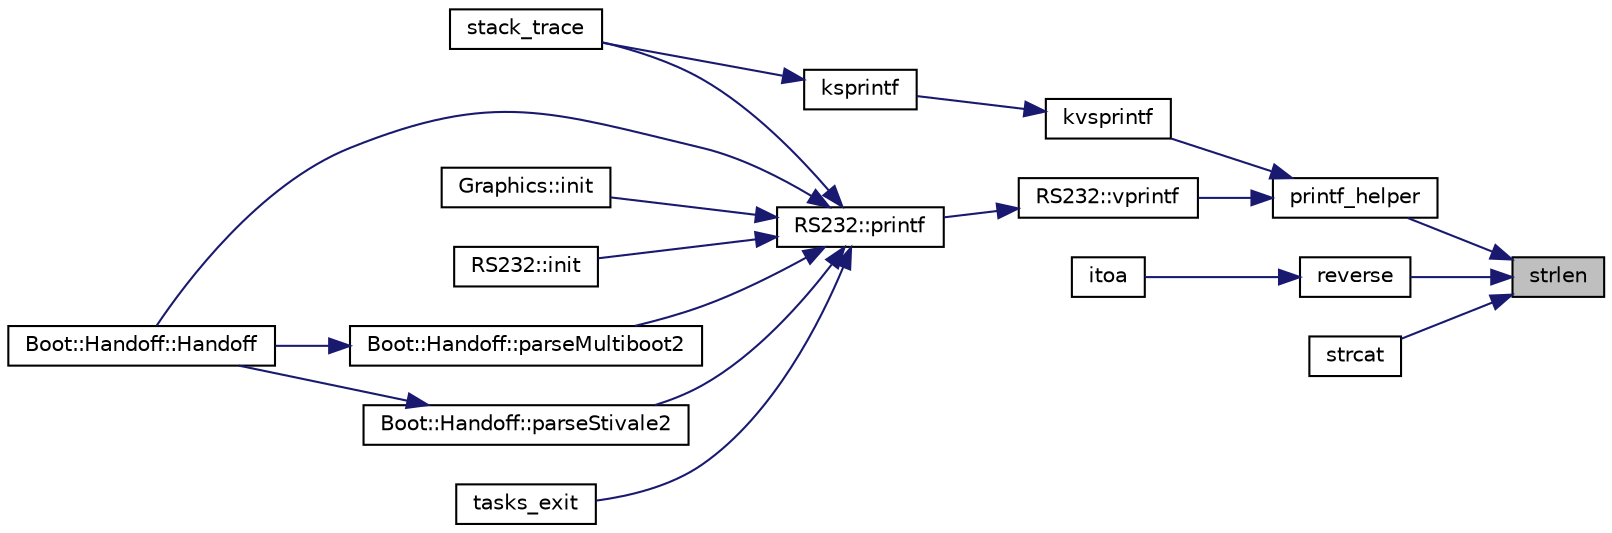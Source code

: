 digraph "strlen"
{
 // LATEX_PDF_SIZE
  edge [fontname="Helvetica",fontsize="10",labelfontname="Helvetica",labelfontsize="10"];
  node [fontname="Helvetica",fontsize="10",shape=record];
  rankdir="RL";
  Node1 [label="strlen",height=0.2,width=0.4,color="black", fillcolor="grey75", style="filled", fontcolor="black",tooltip="Returns the length of a string."];
  Node1 -> Node2 [dir="back",color="midnightblue",fontsize="10",style="solid",fontname="Helvetica"];
  Node2 [label="printf_helper",height=0.2,width=0.4,color="black", fillcolor="white", style="filled",URL="$d2/daf/stdio_8hpp.html#a85a2fff114bf015eba22a1dc163bf1ba",tooltip="Perform all printf operations on the format string using the provided argument list and uses the call..."];
  Node2 -> Node3 [dir="back",color="midnightblue",fontsize="10",style="solid",fontname="Helvetica"];
  Node3 [label="kvsprintf",height=0.2,width=0.4,color="black", fillcolor="white", style="filled",URL="$d2/daf/stdio_8hpp.html#a626c6babba88d2b34beacfb116a71fb8",tooltip="Sends formatted output to a string using an argument list."];
  Node3 -> Node4 [dir="back",color="midnightblue",fontsize="10",style="solid",fontname="Helvetica"];
  Node4 [label="ksprintf",height=0.2,width=0.4,color="black", fillcolor="white", style="filled",URL="$d2/daf/stdio_8hpp.html#a4a8483991af81c2a4ae0025f4d2fb5e7",tooltip="Sends formatted output to a string."];
  Node4 -> Node5 [dir="back",color="midnightblue",fontsize="10",style="solid",fontname="Helvetica"];
  Node5 [label="stack_trace",height=0.2,width=0.4,color="black", fillcolor="white", style="filled",URL="$d4/db9/trace_8hpp.html#a9f452d4e0d092c1052a36cd56e9f77b6",tooltip=" "];
  Node2 -> Node6 [dir="back",color="midnightblue",fontsize="10",style="solid",fontname="Helvetica"];
  Node6 [label="RS232::vprintf",height=0.2,width=0.4,color="black", fillcolor="white", style="filled",URL="$d7/d75/namespace_r_s232.html#a04a4582da3c891beaa849f3ce2189975",tooltip="Prints a formatted string to serial output using a va_list of arguments."];
  Node6 -> Node7 [dir="back",color="midnightblue",fontsize="10",style="solid",fontname="Helvetica"];
  Node7 [label="RS232::printf",height=0.2,width=0.4,color="black", fillcolor="white", style="filled",URL="$d7/d75/namespace_r_s232.html#a394b7ac1c601a47c2881a460eb41171a",tooltip="Prints a formatted string to serial output."];
  Node7 -> Node8 [dir="back",color="midnightblue",fontsize="10",style="solid",fontname="Helvetica"];
  Node8 [label="Boot::Handoff::Handoff",height=0.2,width=0.4,color="black", fillcolor="white", style="filled",URL="$df/d70/class_boot_1_1_handoff.html#a63449bd33cc1e30ec2b8ae2bf9ef155d",tooltip=" "];
  Node7 -> Node9 [dir="back",color="midnightblue",fontsize="10",style="solid",fontname="Helvetica"];
  Node9 [label="Graphics::init",height=0.2,width=0.4,color="black", fillcolor="white", style="filled",URL="$d6/d9b/namespace_graphics.html#a07a66de579f4136325cb15218dd71110",tooltip="Initializes the framebuffer (if available)"];
  Node7 -> Node10 [dir="back",color="midnightblue",fontsize="10",style="solid",fontname="Helvetica"];
  Node10 [label="RS232::init",height=0.2,width=0.4,color="black", fillcolor="white", style="filled",URL="$d7/d75/namespace_r_s232.html#acbd0855fa0862424053ed439eb77e6b3",tooltip="Activates the RS232 serial driver."];
  Node7 -> Node11 [dir="back",color="midnightblue",fontsize="10",style="solid",fontname="Helvetica"];
  Node11 [label="Boot::Handoff::parseMultiboot2",height=0.2,width=0.4,color="black", fillcolor="white", style="filled",URL="$df/d70/class_boot_1_1_handoff.html#a660bc107223f5e3bf5b8c4604fed265c",tooltip=" "];
  Node11 -> Node8 [dir="back",color="midnightblue",fontsize="10",style="solid",fontname="Helvetica"];
  Node7 -> Node12 [dir="back",color="midnightblue",fontsize="10",style="solid",fontname="Helvetica"];
  Node12 [label="Boot::Handoff::parseStivale2",height=0.2,width=0.4,color="black", fillcolor="white", style="filled",URL="$df/d70/class_boot_1_1_handoff.html#aa2d1c752220db05f3602f99d07d0dca3",tooltip=" "];
  Node12 -> Node8 [dir="back",color="midnightblue",fontsize="10",style="solid",fontname="Helvetica"];
  Node7 -> Node5 [dir="back",color="midnightblue",fontsize="10",style="solid",fontname="Helvetica"];
  Node7 -> Node13 [dir="back",color="midnightblue",fontsize="10",style="solid",fontname="Helvetica"];
  Node13 [label="tasks_exit",height=0.2,width=0.4,color="black", fillcolor="white", style="filled",URL="$d2/dbd/tasks_8hpp.html#ac7a1f4f04e6d7bdbc47de59c05a61262",tooltip="Exits the current task."];
  Node1 -> Node14 [dir="back",color="midnightblue",fontsize="10",style="solid",fontname="Helvetica"];
  Node14 [label="reverse",height=0.2,width=0.4,color="black", fillcolor="white", style="filled",URL="$d4/da0/string_8hpp.html#a4807334c4e90264cee03c6c529ff3846",tooltip="Reverses the inputted string."];
  Node14 -> Node15 [dir="back",color="midnightblue",fontsize="10",style="solid",fontname="Helvetica"];
  Node15 [label="itoa",height=0.2,width=0.4,color="black", fillcolor="white", style="filled",URL="$d4/da0/string_8hpp.html#a44b3294305d8f0b6a4ec2e411755cda2",tooltip="Converts an integer into its ASCII representation. (This does not have a standard,..."];
  Node1 -> Node16 [dir="back",color="midnightblue",fontsize="10",style="solid",fontname="Helvetica"];
  Node16 [label="strcat",height=0.2,width=0.4,color="black", fillcolor="white", style="filled",URL="$d4/da0/string_8hpp.html#adb8723e585ed29f2370cddf90f6891bc",tooltip="Concatanates source onto destination."];
}
